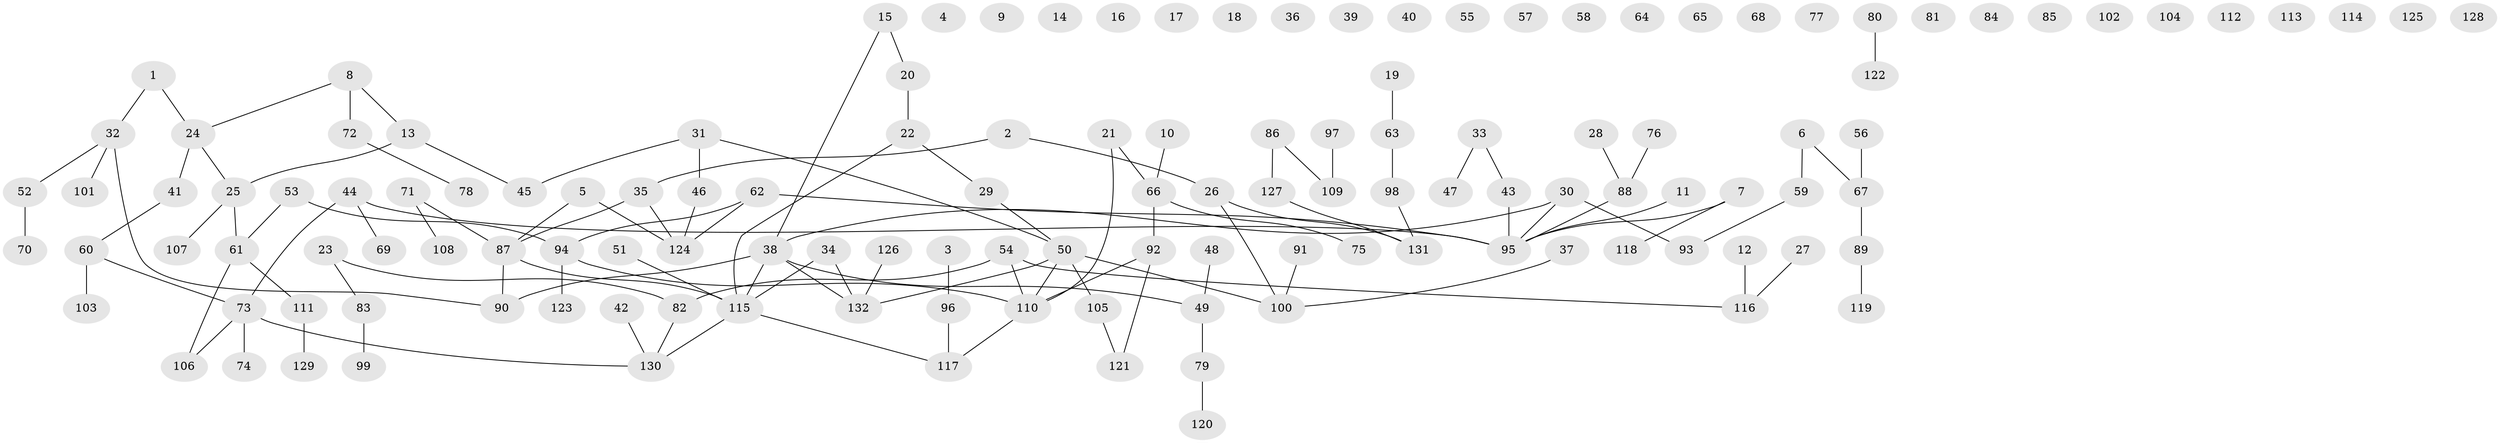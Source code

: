 // Generated by graph-tools (version 1.1) at 2025/25/03/09/25 03:25:14]
// undirected, 132 vertices, 123 edges
graph export_dot {
graph [start="1"]
  node [color=gray90,style=filled];
  1;
  2;
  3;
  4;
  5;
  6;
  7;
  8;
  9;
  10;
  11;
  12;
  13;
  14;
  15;
  16;
  17;
  18;
  19;
  20;
  21;
  22;
  23;
  24;
  25;
  26;
  27;
  28;
  29;
  30;
  31;
  32;
  33;
  34;
  35;
  36;
  37;
  38;
  39;
  40;
  41;
  42;
  43;
  44;
  45;
  46;
  47;
  48;
  49;
  50;
  51;
  52;
  53;
  54;
  55;
  56;
  57;
  58;
  59;
  60;
  61;
  62;
  63;
  64;
  65;
  66;
  67;
  68;
  69;
  70;
  71;
  72;
  73;
  74;
  75;
  76;
  77;
  78;
  79;
  80;
  81;
  82;
  83;
  84;
  85;
  86;
  87;
  88;
  89;
  90;
  91;
  92;
  93;
  94;
  95;
  96;
  97;
  98;
  99;
  100;
  101;
  102;
  103;
  104;
  105;
  106;
  107;
  108;
  109;
  110;
  111;
  112;
  113;
  114;
  115;
  116;
  117;
  118;
  119;
  120;
  121;
  122;
  123;
  124;
  125;
  126;
  127;
  128;
  129;
  130;
  131;
  132;
  1 -- 24;
  1 -- 32;
  2 -- 26;
  2 -- 35;
  3 -- 96;
  5 -- 87;
  5 -- 124;
  6 -- 59;
  6 -- 67;
  7 -- 95;
  7 -- 118;
  8 -- 13;
  8 -- 24;
  8 -- 72;
  10 -- 66;
  11 -- 95;
  12 -- 116;
  13 -- 25;
  13 -- 45;
  15 -- 20;
  15 -- 38;
  19 -- 63;
  20 -- 22;
  21 -- 66;
  21 -- 110;
  22 -- 29;
  22 -- 115;
  23 -- 82;
  23 -- 83;
  24 -- 25;
  24 -- 41;
  25 -- 61;
  25 -- 107;
  26 -- 100;
  26 -- 131;
  27 -- 116;
  28 -- 88;
  29 -- 50;
  30 -- 38;
  30 -- 93;
  30 -- 95;
  31 -- 45;
  31 -- 46;
  31 -- 50;
  32 -- 52;
  32 -- 90;
  32 -- 101;
  33 -- 43;
  33 -- 47;
  34 -- 115;
  34 -- 132;
  35 -- 87;
  35 -- 124;
  37 -- 100;
  38 -- 49;
  38 -- 90;
  38 -- 115;
  38 -- 132;
  41 -- 60;
  42 -- 130;
  43 -- 95;
  44 -- 69;
  44 -- 73;
  44 -- 95;
  46 -- 124;
  48 -- 49;
  49 -- 79;
  50 -- 100;
  50 -- 105;
  50 -- 110;
  50 -- 132;
  51 -- 115;
  52 -- 70;
  53 -- 61;
  53 -- 94;
  54 -- 82;
  54 -- 110;
  54 -- 116;
  56 -- 67;
  59 -- 93;
  60 -- 73;
  60 -- 103;
  61 -- 106;
  61 -- 111;
  62 -- 94;
  62 -- 95;
  62 -- 124;
  63 -- 98;
  66 -- 75;
  66 -- 92;
  67 -- 89;
  71 -- 87;
  71 -- 108;
  72 -- 78;
  73 -- 74;
  73 -- 106;
  73 -- 130;
  76 -- 88;
  79 -- 120;
  80 -- 122;
  82 -- 130;
  83 -- 99;
  86 -- 109;
  86 -- 127;
  87 -- 90;
  87 -- 115;
  88 -- 95;
  89 -- 119;
  91 -- 100;
  92 -- 110;
  92 -- 121;
  94 -- 110;
  94 -- 123;
  96 -- 117;
  97 -- 109;
  98 -- 131;
  105 -- 121;
  110 -- 117;
  111 -- 129;
  115 -- 117;
  115 -- 130;
  126 -- 132;
  127 -- 131;
}
